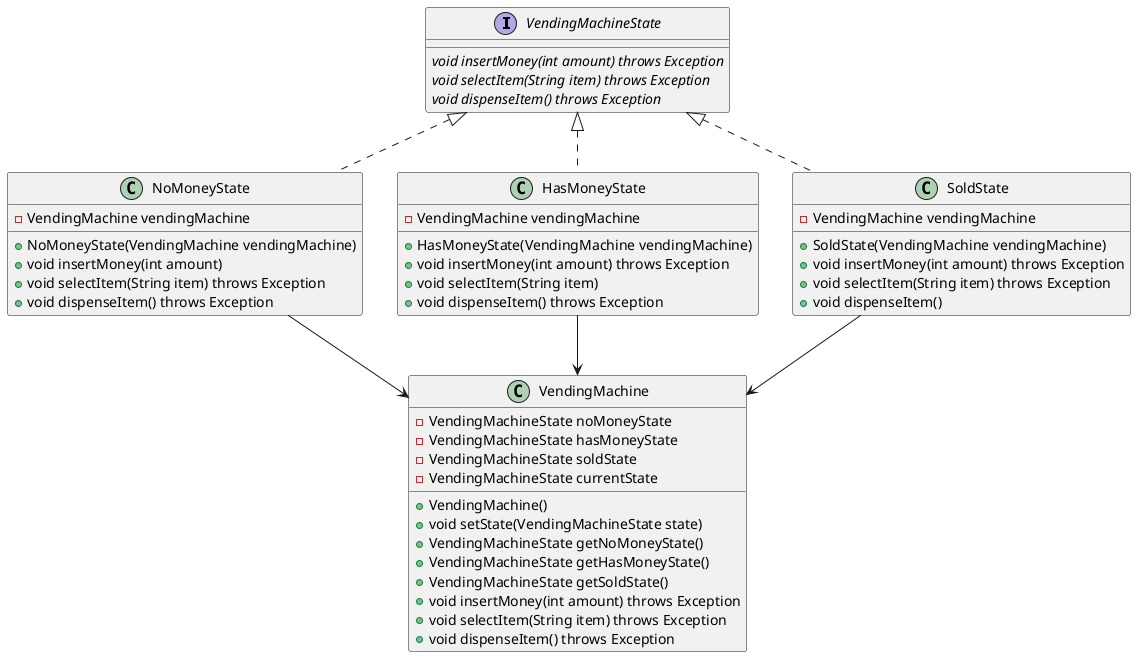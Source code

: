@startuml

interface VendingMachineState {
    {abstract} void insertMoney(int amount) throws Exception
    {abstract} void selectItem(String item) throws Exception
    {abstract} void dispenseItem() throws Exception
}

class NoMoneyState {
    - VendingMachine vendingMachine
    + NoMoneyState(VendingMachine vendingMachine)
    + void insertMoney(int amount)
    + void selectItem(String item) throws Exception
    + void dispenseItem() throws Exception
}

class HasMoneyState {
    - VendingMachine vendingMachine
    + HasMoneyState(VendingMachine vendingMachine)
    + void insertMoney(int amount) throws Exception
    + void selectItem(String item)
    + void dispenseItem() throws Exception
}

class SoldState {
    - VendingMachine vendingMachine
    + SoldState(VendingMachine vendingMachine)
    + void insertMoney(int amount) throws Exception
    + void selectItem(String item) throws Exception
    + void dispenseItem()
}

class VendingMachine {
    - VendingMachineState noMoneyState
    - VendingMachineState hasMoneyState
    - VendingMachineState soldState
    - VendingMachineState currentState
    + VendingMachine()
    + void setState(VendingMachineState state)
    + VendingMachineState getNoMoneyState()
    + VendingMachineState getHasMoneyState()
    + VendingMachineState getSoldState()
    + void insertMoney(int amount) throws Exception
    + void selectItem(String item) throws Exception
    + void dispenseItem() throws Exception
}

VendingMachineState <|.. NoMoneyState
VendingMachineState <|.. HasMoneyState
VendingMachineState <|.. SoldState

NoMoneyState -down-> VendingMachine
HasMoneyState -down-> VendingMachine
SoldState -down-> VendingMachine

@enduml
